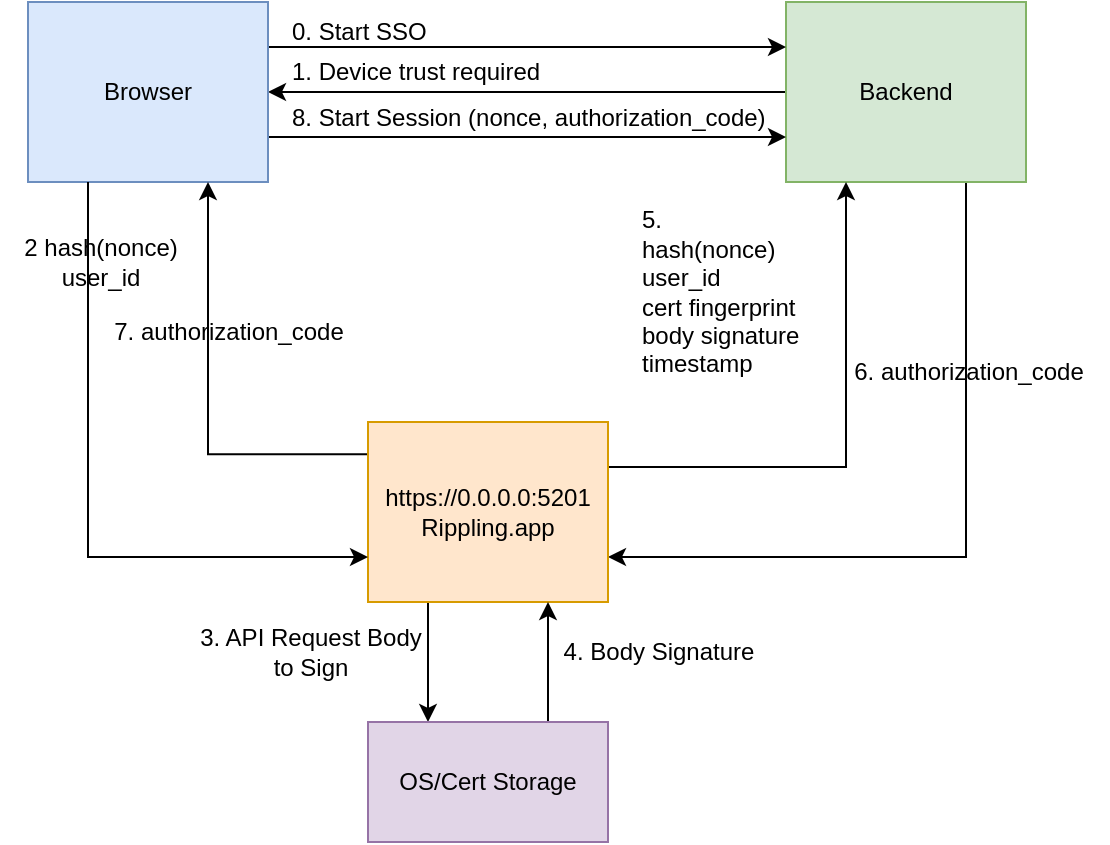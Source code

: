 <mxfile version="24.7.17">
  <diagram name="Page-1" id="_3UeeeU9ULqp59AH9pbj">
    <mxGraphModel dx="1254" dy="674" grid="1" gridSize="10" guides="1" tooltips="1" connect="1" arrows="1" fold="1" page="1" pageScale="1" pageWidth="850" pageHeight="1100" background="#ffffff" math="0" shadow="0">
      <root>
        <mxCell id="0" />
        <mxCell id="1" parent="0" />
        <mxCell id="N49U3mZkRisyGyjObS3A-11" style="edgeStyle=orthogonalEdgeStyle;rounded=0;orthogonalLoop=1;jettySize=auto;html=1;entryX=1;entryY=0.5;entryDx=0;entryDy=0;" edge="1" parent="1" source="N49U3mZkRisyGyjObS3A-1" target="N49U3mZkRisyGyjObS3A-2">
          <mxGeometry relative="1" as="geometry" />
        </mxCell>
        <mxCell id="N49U3mZkRisyGyjObS3A-35" style="edgeStyle=orthogonalEdgeStyle;rounded=0;orthogonalLoop=1;jettySize=auto;html=1;exitX=0.75;exitY=1;exitDx=0;exitDy=0;entryX=1;entryY=0.75;entryDx=0;entryDy=0;" edge="1" parent="1" source="N49U3mZkRisyGyjObS3A-1" target="N49U3mZkRisyGyjObS3A-3">
          <mxGeometry relative="1" as="geometry" />
        </mxCell>
        <mxCell id="N49U3mZkRisyGyjObS3A-1" value="Backend" style="rounded=0;whiteSpace=wrap;html=1;fillColor=#d5e8d4;strokeColor=#82b366;" vertex="1" parent="1">
          <mxGeometry x="549" y="270" width="120" height="90" as="geometry" />
        </mxCell>
        <mxCell id="N49U3mZkRisyGyjObS3A-10" style="edgeStyle=orthogonalEdgeStyle;rounded=0;orthogonalLoop=1;jettySize=auto;html=1;exitX=1;exitY=0.25;exitDx=0;exitDy=0;entryX=0;entryY=0.25;entryDx=0;entryDy=0;" edge="1" parent="1" source="N49U3mZkRisyGyjObS3A-2" target="N49U3mZkRisyGyjObS3A-1">
          <mxGeometry relative="1" as="geometry" />
        </mxCell>
        <mxCell id="N49U3mZkRisyGyjObS3A-13" style="edgeStyle=orthogonalEdgeStyle;rounded=0;orthogonalLoop=1;jettySize=auto;html=1;exitX=1;exitY=0.75;exitDx=0;exitDy=0;entryX=0;entryY=0.75;entryDx=0;entryDy=0;" edge="1" parent="1" source="N49U3mZkRisyGyjObS3A-2" target="N49U3mZkRisyGyjObS3A-1">
          <mxGeometry relative="1" as="geometry" />
        </mxCell>
        <mxCell id="N49U3mZkRisyGyjObS3A-2" value="Browser" style="rounded=0;whiteSpace=wrap;html=1;fillColor=#dae8fc;strokeColor=#6c8ebf;" vertex="1" parent="1">
          <mxGeometry x="170" y="270" width="120" height="90" as="geometry" />
        </mxCell>
        <mxCell id="N49U3mZkRisyGyjObS3A-25" style="edgeStyle=orthogonalEdgeStyle;rounded=0;orthogonalLoop=1;jettySize=auto;html=1;entryX=0.75;entryY=1;entryDx=0;entryDy=0;exitX=0.011;exitY=0.179;exitDx=0;exitDy=0;exitPerimeter=0;" edge="1" parent="1" source="N49U3mZkRisyGyjObS3A-3" target="N49U3mZkRisyGyjObS3A-2">
          <mxGeometry relative="1" as="geometry" />
        </mxCell>
        <mxCell id="N49U3mZkRisyGyjObS3A-34" style="edgeStyle=orthogonalEdgeStyle;rounded=0;orthogonalLoop=1;jettySize=auto;html=1;exitX=1;exitY=0.25;exitDx=0;exitDy=0;entryX=0.25;entryY=1;entryDx=0;entryDy=0;" edge="1" parent="1" source="N49U3mZkRisyGyjObS3A-3" target="N49U3mZkRisyGyjObS3A-1">
          <mxGeometry relative="1" as="geometry" />
        </mxCell>
        <mxCell id="N49U3mZkRisyGyjObS3A-37" style="edgeStyle=orthogonalEdgeStyle;rounded=0;orthogonalLoop=1;jettySize=auto;html=1;exitX=0.25;exitY=1;exitDx=0;exitDy=0;entryX=0.25;entryY=0;entryDx=0;entryDy=0;" edge="1" parent="1" source="N49U3mZkRisyGyjObS3A-3" target="N49U3mZkRisyGyjObS3A-4">
          <mxGeometry relative="1" as="geometry" />
        </mxCell>
        <mxCell id="N49U3mZkRisyGyjObS3A-3" value="&lt;div&gt;https://0.0.0.0:5201&lt;/div&gt;Rippling.app" style="rounded=0;whiteSpace=wrap;html=1;fillColor=#ffe6cc;strokeColor=#d79b00;" vertex="1" parent="1">
          <mxGeometry x="340" y="480" width="120" height="90" as="geometry" />
        </mxCell>
        <mxCell id="N49U3mZkRisyGyjObS3A-38" style="edgeStyle=orthogonalEdgeStyle;rounded=0;orthogonalLoop=1;jettySize=auto;html=1;exitX=0.75;exitY=0;exitDx=0;exitDy=0;entryX=0.75;entryY=1;entryDx=0;entryDy=0;" edge="1" parent="1" source="N49U3mZkRisyGyjObS3A-4" target="N49U3mZkRisyGyjObS3A-3">
          <mxGeometry relative="1" as="geometry" />
        </mxCell>
        <mxCell id="N49U3mZkRisyGyjObS3A-4" value="OS/Cert Storage" style="rounded=0;whiteSpace=wrap;html=1;fillColor=#e1d5e7;strokeColor=#9673a6;" vertex="1" parent="1">
          <mxGeometry x="340" y="630" width="120" height="60" as="geometry" />
        </mxCell>
        <mxCell id="N49U3mZkRisyGyjObS3A-9" value="0. Start SSO" style="text;html=1;align=left;verticalAlign=middle;resizable=0;points=[];autosize=1;strokeColor=none;fillColor=none;gradientColor=none;" vertex="1" parent="1">
          <mxGeometry x="300" y="270" width="90" height="30" as="geometry" />
        </mxCell>
        <mxCell id="N49U3mZkRisyGyjObS3A-12" value="1. Device trust required" style="text;html=1;align=left;verticalAlign=middle;resizable=0;points=[];autosize=1;strokeColor=none;fillColor=none;gradientColor=none;" vertex="1" parent="1">
          <mxGeometry x="300" y="290" width="150" height="30" as="geometry" />
        </mxCell>
        <mxCell id="N49U3mZkRisyGyjObS3A-14" value="8. Start Session (nonce, authorization_code)" style="text;html=1;align=left;verticalAlign=middle;resizable=0;points=[];autosize=1;strokeColor=none;fillColor=none;gradientColor=none;" vertex="1" parent="1">
          <mxGeometry x="300" y="313" width="260" height="30" as="geometry" />
        </mxCell>
        <mxCell id="N49U3mZkRisyGyjObS3A-17" style="edgeStyle=orthogonalEdgeStyle;rounded=0;orthogonalLoop=1;jettySize=auto;html=1;exitX=0.25;exitY=1;exitDx=0;exitDy=0;entryX=0;entryY=0.75;entryDx=0;entryDy=0;" edge="1" parent="1" source="N49U3mZkRisyGyjObS3A-2" target="N49U3mZkRisyGyjObS3A-3">
          <mxGeometry relative="1" as="geometry" />
        </mxCell>
        <mxCell id="N49U3mZkRisyGyjObS3A-18" value="2 hash(nonce)&lt;br&gt;user_id" style="text;html=1;align=center;verticalAlign=middle;resizable=0;points=[];autosize=1;strokeColor=none;fillColor=none;gradientColor=none;" vertex="1" parent="1">
          <mxGeometry x="156" y="380" width="100" height="40" as="geometry" />
        </mxCell>
        <mxCell id="N49U3mZkRisyGyjObS3A-24" value="4. Body Signature" style="text;html=1;align=center;verticalAlign=middle;resizable=0;points=[];autosize=1;strokeColor=none;fillColor=none;gradientColor=none;" vertex="1" parent="1">
          <mxGeometry x="425" y="580" width="120" height="30" as="geometry" />
        </mxCell>
        <mxCell id="N49U3mZkRisyGyjObS3A-27" value="5.&lt;div&gt;hash(nonce)&lt;br&gt;user_id&lt;br&gt;cert fingerprint&lt;br&gt;body signature&lt;/div&gt;&lt;div&gt;timestamp&lt;/div&gt;" style="text;html=1;align=left;verticalAlign=middle;resizable=0;points=[];autosize=1;strokeColor=none;fillColor=none;gradientColor=none;" vertex="1" parent="1">
          <mxGeometry x="475" y="365" width="100" height="100" as="geometry" />
        </mxCell>
        <mxCell id="N49U3mZkRisyGyjObS3A-29" value="7. authorization_code" style="text;html=1;align=center;verticalAlign=middle;resizable=0;points=[];autosize=1;strokeColor=none;fillColor=none;gradientColor=none;" vertex="1" parent="1">
          <mxGeometry x="200" y="420" width="140" height="30" as="geometry" />
        </mxCell>
        <mxCell id="N49U3mZkRisyGyjObS3A-36" value="6. authorization_code" style="text;html=1;align=center;verticalAlign=middle;resizable=0;points=[];autosize=1;strokeColor=none;fillColor=none;gradientColor=none;" vertex="1" parent="1">
          <mxGeometry x="570" y="440" width="140" height="30" as="geometry" />
        </mxCell>
        <mxCell id="N49U3mZkRisyGyjObS3A-39" value="3. API Request Body&lt;br&gt;to Sign" style="text;html=1;align=center;verticalAlign=middle;resizable=0;points=[];autosize=1;strokeColor=none;fillColor=none;gradientColor=none;" vertex="1" parent="1">
          <mxGeometry x="246" y="575" width="130" height="40" as="geometry" />
        </mxCell>
      </root>
    </mxGraphModel>
  </diagram>
</mxfile>

